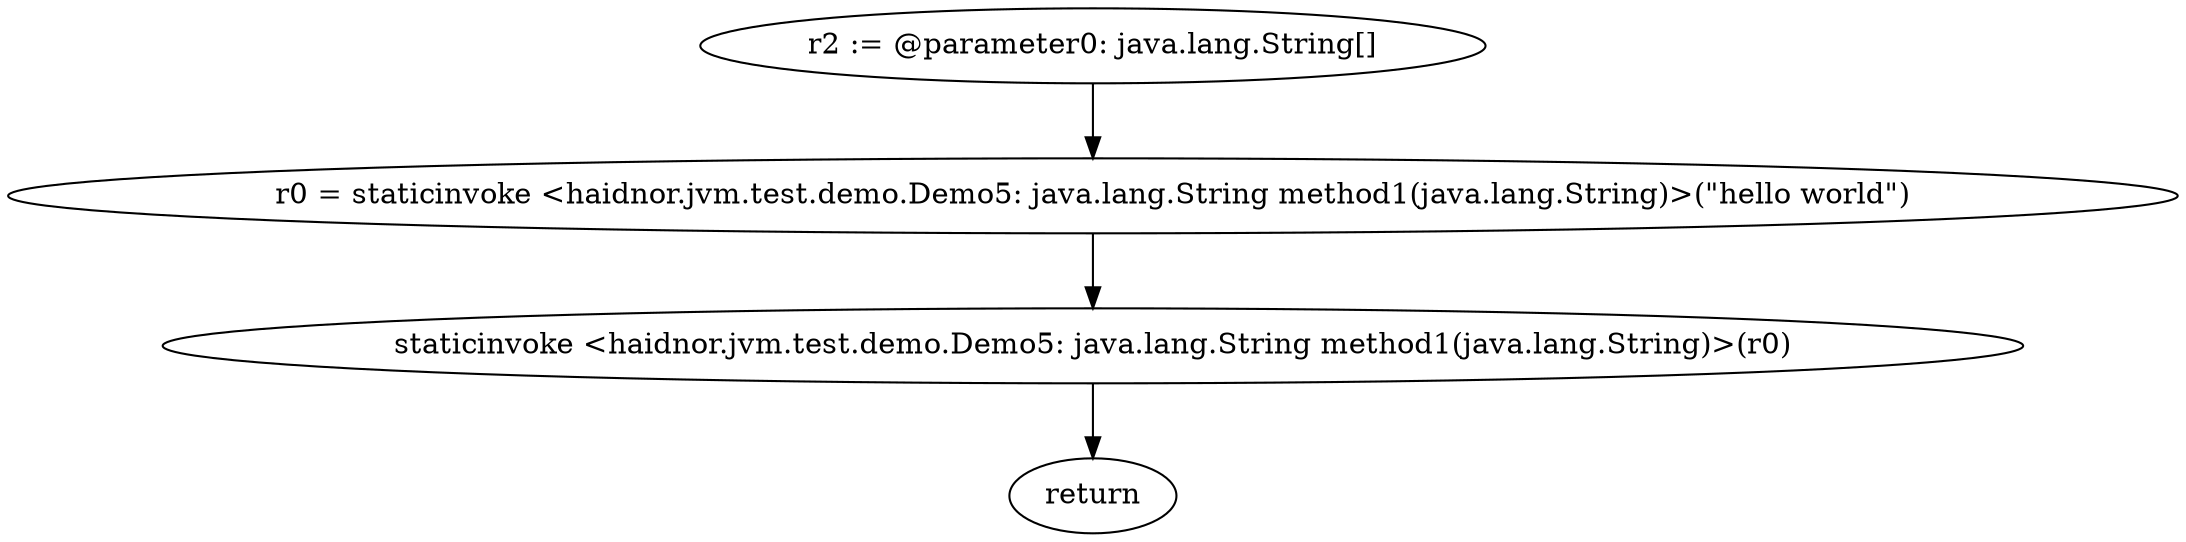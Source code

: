 digraph "unitGraph" {
    "r2 := @parameter0: java.lang.String[]"
    "r0 = staticinvoke <haidnor.jvm.test.demo.Demo5: java.lang.String method1(java.lang.String)>(\"hello world\")"
    "staticinvoke <haidnor.jvm.test.demo.Demo5: java.lang.String method1(java.lang.String)>(r0)"
    "return"
    "r2 := @parameter0: java.lang.String[]"->"r0 = staticinvoke <haidnor.jvm.test.demo.Demo5: java.lang.String method1(java.lang.String)>(\"hello world\")";
    "r0 = staticinvoke <haidnor.jvm.test.demo.Demo5: java.lang.String method1(java.lang.String)>(\"hello world\")"->"staticinvoke <haidnor.jvm.test.demo.Demo5: java.lang.String method1(java.lang.String)>(r0)";
    "staticinvoke <haidnor.jvm.test.demo.Demo5: java.lang.String method1(java.lang.String)>(r0)"->"return";
}
